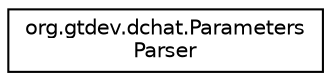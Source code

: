 digraph "Graphical Class Hierarchy"
{
  edge [fontname="Helvetica",fontsize="10",labelfontname="Helvetica",labelfontsize="10"];
  node [fontname="Helvetica",fontsize="10",shape=record];
  rankdir="LR";
  Node0 [label="org.gtdev.dchat.Parameters\lParser",height=0.2,width=0.4,color="black", fillcolor="white", style="filled",URL="$classorg_1_1gtdev_1_1dchat_1_1ParametersParser.html"];
}
